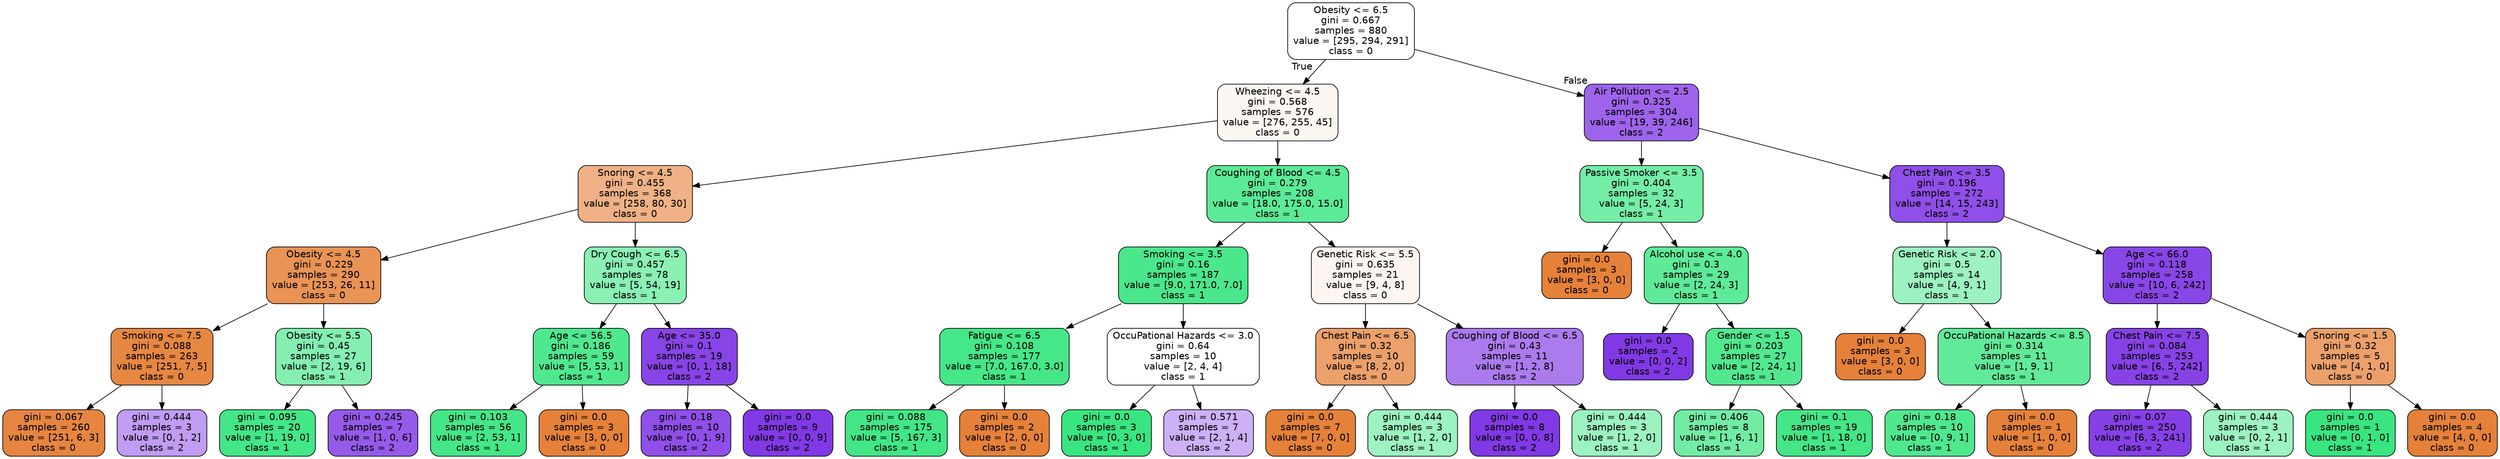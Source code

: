digraph Tree {
node [shape=box, style="filled, rounded", color="black", fontname="helvetica"] ;
edge [fontname="helvetica"] ;
0 [label="Obesity <= 6.5\ngini = 0.667\nsamples = 880\nvalue = [295, 294, 291]\nclass = 0", fillcolor="#ffffff"] ;
1 [label="Wheezing <= 4.5\ngini = 0.568\nsamples = 576\nvalue = [276, 255, 45]\nclass = 0", fillcolor="#fdf7f2"] ;
0 -> 1 [labeldistance=2.5, labelangle=45, headlabel="True"] ;
2 [label="Snoring <= 4.5\ngini = 0.455\nsamples = 368\nvalue = [258, 80, 30]\nclass = 0", fillcolor="#efb185"] ;
1 -> 2 ;
3 [label="Obesity <= 4.5\ngini = 0.229\nsamples = 290\nvalue = [253, 26, 11]\nclass = 0", fillcolor="#e99355"] ;
2 -> 3 ;
4 [label="Smoking <= 7.5\ngini = 0.088\nsamples = 263\nvalue = [251, 7, 5]\nclass = 0", fillcolor="#e68742"] ;
3 -> 4 ;
5 [label="gini = 0.067\nsamples = 260\nvalue = [251, 6, 3]\nclass = 0", fillcolor="#e68540"] ;
4 -> 5 ;
6 [label="gini = 0.444\nsamples = 3\nvalue = [0, 1, 2]\nclass = 2", fillcolor="#c09cf2"] ;
4 -> 6 ;
7 [label="Obesity <= 5.5\ngini = 0.45\nsamples = 27\nvalue = [2, 19, 6]\nclass = 1", fillcolor="#84efb1"] ;
3 -> 7 ;
8 [label="gini = 0.095\nsamples = 20\nvalue = [1, 19, 0]\nclass = 1", fillcolor="#43e688"] ;
7 -> 8 ;
9 [label="gini = 0.245\nsamples = 7\nvalue = [1, 0, 6]\nclass = 2", fillcolor="#965ae9"] ;
7 -> 9 ;
10 [label="Dry Cough <= 6.5\ngini = 0.457\nsamples = 78\nvalue = [5, 54, 19]\nclass = 1", fillcolor="#8af0b4"] ;
2 -> 10 ;
11 [label="Age <= 56.5\ngini = 0.186\nsamples = 59\nvalue = [5, 53, 1]\nclass = 1", fillcolor="#4fe88f"] ;
10 -> 11 ;
12 [label="gini = 0.103\nsamples = 56\nvalue = [2, 53, 1]\nclass = 1", fillcolor="#44e688"] ;
11 -> 12 ;
13 [label="gini = 0.0\nsamples = 3\nvalue = [3, 0, 0]\nclass = 0", fillcolor="#e58139"] ;
11 -> 13 ;
14 [label="Age <= 35.0\ngini = 0.1\nsamples = 19\nvalue = [0, 1, 18]\nclass = 2", fillcolor="#8844e6"] ;
10 -> 14 ;
15 [label="gini = 0.18\nsamples = 10\nvalue = [0, 1, 9]\nclass = 2", fillcolor="#8f4fe8"] ;
14 -> 15 ;
16 [label="gini = 0.0\nsamples = 9\nvalue = [0, 0, 9]\nclass = 2", fillcolor="#8139e5"] ;
14 -> 16 ;
17 [label="Coughing of Blood <= 4.5\ngini = 0.279\nsamples = 208\nvalue = [18.0, 175.0, 15.0]\nclass = 1", fillcolor="#5bea97"] ;
1 -> 17 ;
18 [label="Smoking <= 3.5\ngini = 0.16\nsamples = 187\nvalue = [9.0, 171.0, 7.0]\nclass = 1", fillcolor="#4be78c"] ;
17 -> 18 ;
19 [label="Fatigue <= 6.5\ngini = 0.108\nsamples = 177\nvalue = [7.0, 167.0, 3.0]\nclass = 1", fillcolor="#45e788"] ;
18 -> 19 ;
20 [label="gini = 0.088\nsamples = 175\nvalue = [5, 167, 3]\nclass = 1", fillcolor="#42e687"] ;
19 -> 20 ;
21 [label="gini = 0.0\nsamples = 2\nvalue = [2, 0, 0]\nclass = 0", fillcolor="#e58139"] ;
19 -> 21 ;
22 [label="OccuPational Hazards <= 3.0\ngini = 0.64\nsamples = 10\nvalue = [2, 4, 4]\nclass = 1", fillcolor="#ffffff"] ;
18 -> 22 ;
23 [label="gini = 0.0\nsamples = 3\nvalue = [0, 3, 0]\nclass = 1", fillcolor="#39e581"] ;
22 -> 23 ;
24 [label="gini = 0.571\nsamples = 7\nvalue = [2, 1, 4]\nclass = 2", fillcolor="#cdb0f5"] ;
22 -> 24 ;
25 [label="Genetic Risk <= 5.5\ngini = 0.635\nsamples = 21\nvalue = [9, 4, 8]\nclass = 0", fillcolor="#fdf5f0"] ;
17 -> 25 ;
26 [label="Chest Pain <= 6.5\ngini = 0.32\nsamples = 10\nvalue = [8, 2, 0]\nclass = 0", fillcolor="#eca06a"] ;
25 -> 26 ;
27 [label="gini = 0.0\nsamples = 7\nvalue = [7, 0, 0]\nclass = 0", fillcolor="#e58139"] ;
26 -> 27 ;
28 [label="gini = 0.444\nsamples = 3\nvalue = [1, 2, 0]\nclass = 1", fillcolor="#9cf2c0"] ;
26 -> 28 ;
29 [label="Coughing of Blood <= 6.5\ngini = 0.43\nsamples = 11\nvalue = [1, 2, 8]\nclass = 2", fillcolor="#ab7bee"] ;
25 -> 29 ;
30 [label="gini = 0.0\nsamples = 8\nvalue = [0, 0, 8]\nclass = 2", fillcolor="#8139e5"] ;
29 -> 30 ;
31 [label="gini = 0.444\nsamples = 3\nvalue = [1, 2, 0]\nclass = 1", fillcolor="#9cf2c0"] ;
29 -> 31 ;
32 [label="Air Pollution <= 2.5\ngini = 0.325\nsamples = 304\nvalue = [19, 39, 246]\nclass = 2", fillcolor="#9d64eb"] ;
0 -> 32 [labeldistance=2.5, labelangle=-45, headlabel="False"] ;
33 [label="Passive Smoker <= 3.5\ngini = 0.404\nsamples = 32\nvalue = [5, 24, 3]\nclass = 1", fillcolor="#74eda6"] ;
32 -> 33 ;
34 [label="gini = 0.0\nsamples = 3\nvalue = [3, 0, 0]\nclass = 0", fillcolor="#e58139"] ;
33 -> 34 ;
35 [label="Alcohol use <= 4.0\ngini = 0.3\nsamples = 29\nvalue = [2, 24, 3]\nclass = 1", fillcolor="#5fea99"] ;
33 -> 35 ;
36 [label="gini = 0.0\nsamples = 2\nvalue = [0, 0, 2]\nclass = 2", fillcolor="#8139e5"] ;
35 -> 36 ;
37 [label="Gender <= 1.5\ngini = 0.203\nsamples = 27\nvalue = [2, 24, 1]\nclass = 1", fillcolor="#51e890"] ;
35 -> 37 ;
38 [label="gini = 0.406\nsamples = 8\nvalue = [1, 6, 1]\nclass = 1", fillcolor="#72eca5"] ;
37 -> 38 ;
39 [label="gini = 0.1\nsamples = 19\nvalue = [1, 18, 0]\nclass = 1", fillcolor="#44e688"] ;
37 -> 39 ;
40 [label="Chest Pain <= 3.5\ngini = 0.196\nsamples = 272\nvalue = [14, 15, 243]\nclass = 2", fillcolor="#8f4fe8"] ;
32 -> 40 ;
41 [label="Genetic Risk <= 2.0\ngini = 0.5\nsamples = 14\nvalue = [4, 9, 1]\nclass = 1", fillcolor="#9cf2c0"] ;
40 -> 41 ;
42 [label="gini = 0.0\nsamples = 3\nvalue = [3, 0, 0]\nclass = 0", fillcolor="#e58139"] ;
41 -> 42 ;
43 [label="OccuPational Hazards <= 8.5\ngini = 0.314\nsamples = 11\nvalue = [1, 9, 1]\nclass = 1", fillcolor="#61ea9a"] ;
41 -> 43 ;
44 [label="gini = 0.18\nsamples = 10\nvalue = [0, 9, 1]\nclass = 1", fillcolor="#4fe88f"] ;
43 -> 44 ;
45 [label="gini = 0.0\nsamples = 1\nvalue = [1, 0, 0]\nclass = 0", fillcolor="#e58139"] ;
43 -> 45 ;
46 [label="Age <= 66.0\ngini = 0.118\nsamples = 258\nvalue = [10, 6, 242]\nclass = 2", fillcolor="#8946e7"] ;
40 -> 46 ;
47 [label="Chest Pain <= 7.5\ngini = 0.084\nsamples = 253\nvalue = [6, 5, 242]\nclass = 2", fillcolor="#8742e6"] ;
46 -> 47 ;
48 [label="gini = 0.07\nsamples = 250\nvalue = [6, 3, 241]\nclass = 2", fillcolor="#8640e6"] ;
47 -> 48 ;
49 [label="gini = 0.444\nsamples = 3\nvalue = [0, 2, 1]\nclass = 1", fillcolor="#9cf2c0"] ;
47 -> 49 ;
50 [label="Snoring <= 1.5\ngini = 0.32\nsamples = 5\nvalue = [4, 1, 0]\nclass = 0", fillcolor="#eca06a"] ;
46 -> 50 ;
51 [label="gini = 0.0\nsamples = 1\nvalue = [0, 1, 0]\nclass = 1", fillcolor="#39e581"] ;
50 -> 51 ;
52 [label="gini = 0.0\nsamples = 4\nvalue = [4, 0, 0]\nclass = 0", fillcolor="#e58139"] ;
50 -> 52 ;
}